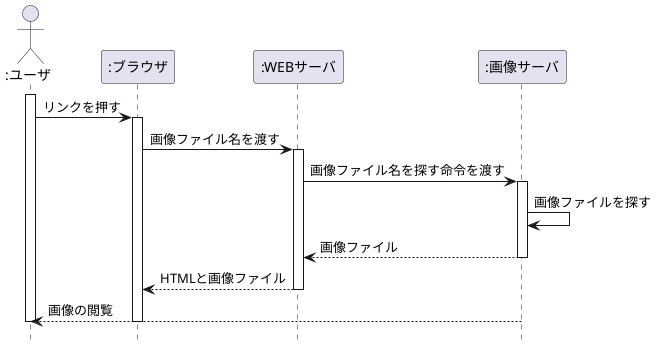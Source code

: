 @startuml a
hide footbox
actor ":ユーザ" as A
participant ":ブラウザ" as B
participant ":WEBサーバ" as C
participant ":画像サーバ" as D
    activate A
    A -> B :リンクを押す

    activate B
    B -> C :画像ファイル名を渡す

    activate C
    C -> D :画像ファイル名を探す命令を渡す

    activate D
    D -> D :画像ファイルを探す

    D --> C :画像ファイル

    deactivate D
    C --> B :HTMLと画像ファイル
    
    deactivate C
    D --> A :画像の閲覧
        deactivate B
        deactivate A
@enduml